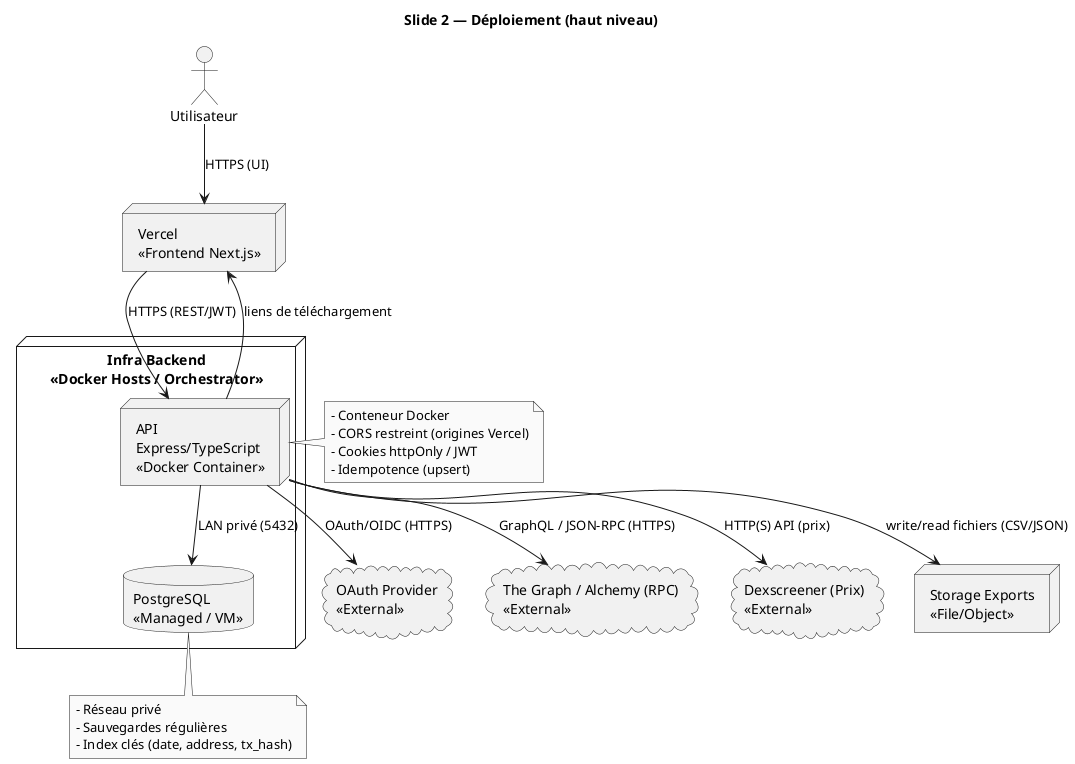 @startuml
skinparam theme plain
skinparam monochrome true
skinparam shadowing false
skinparam ArrowThickness 1
title Slide 2 — Déploiement (haut niveau)

actor "Utilisateur" as User

node "Vercel\n<<Frontend Next.js>>" as VERCEL
node "Infra Backend\n<<Docker Hosts / Orchestrator>>" as INFRA {
  node "API\nExpress/TypeScript\n<<Docker Container>>" as API
  database "PostgreSQL\n<<Managed / VM>>" as PG
}

cloud "OAuth Provider\n<<External>>" as OAUTH
cloud "The Graph / Alchemy (RPC)\n<<External>>" as CHAIN
cloud "Dexscreener (Prix)\n<<External>>" as PRICES
node "Storage Exports\n<<File/Object>>" as STORE

' --- Flux utilisateur ---
User --> VERCEL : HTTPS (UI)
VERCEL --> API : HTTPS (REST/JWT)

' --- Backend <-> DB ---
API --> PG : LAN privé (5432)

' --- Intégrations externes ---
API --> OAUTH : OAuth/OIDC (HTTPS)
API --> CHAIN : GraphQL / JSON-RPC (HTTPS)
API --> PRICES : HTTP(S) API (prix)

' --- Exports ---
API --> STORE : write/read fichiers (CSV/JSON)
VERCEL <-- API : liens de téléchargement

' --- Notes sécurité / ops ---
note right of API
- Conteneur Docker
- CORS restreint (origines Vercel)
- Cookies httpOnly / JWT
- Idempotence (upsert)
end note

note bottom of PG
- Réseau privé
- Sauvegardes régulières
- Index clés (date, address, tx_hash)
end note
@enduml
